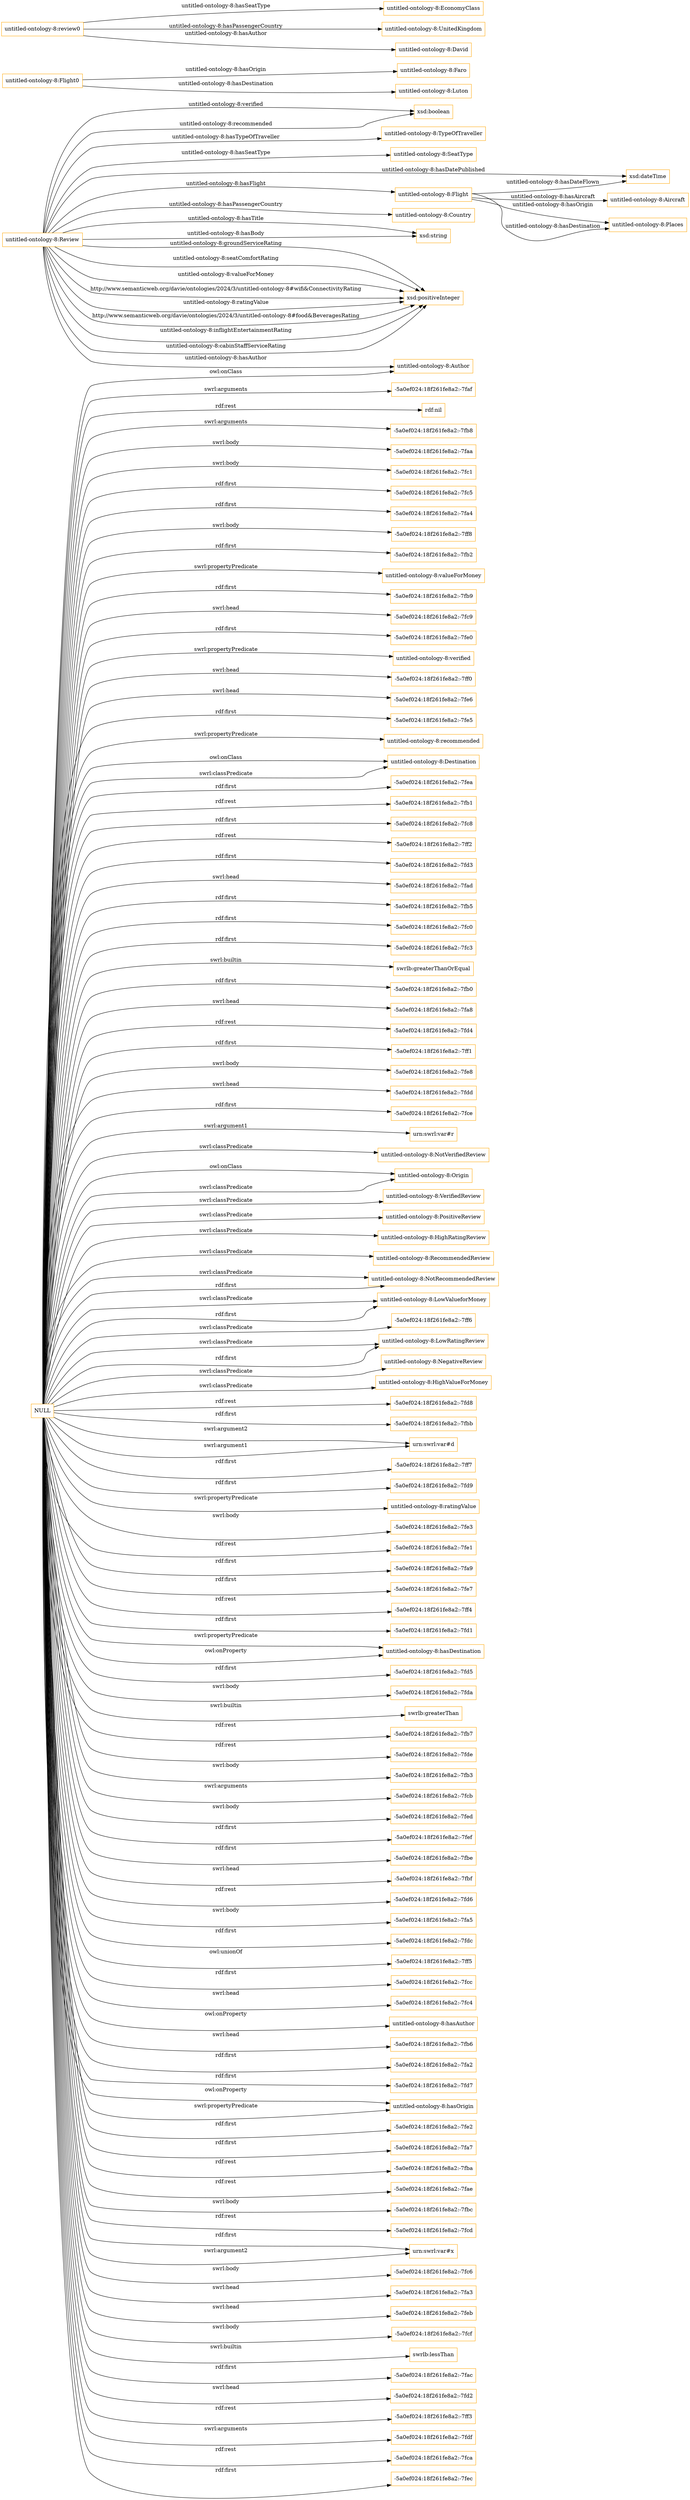 digraph ar2dtool_diagram { 
rankdir=LR;
size="1501"
node [shape = rectangle, color="orange"]; "untitled-ontology-8:Destination" "untitled-ontology-8:TypeOfTraveller" "untitled-ontology-8:Author" "untitled-ontology-8:Review" "untitled-ontology-8:SeatType" "untitled-ontology-8:Flight" "untitled-ontology-8:NotVerifiedReview" "untitled-ontology-8:Origin" "untitled-ontology-8:VerifiedReview" "untitled-ontology-8:PositiveReview" "untitled-ontology-8:HighRatingReview" "untitled-ontology-8:RecommendedReview" "untitled-ontology-8:Aircraft" "untitled-ontology-8:NotRecommendedReview" "untitled-ontology-8:LowValueforMoney" "-5a0ef024:18f261fe8a2:-7ff6" "untitled-ontology-8:Country" "untitled-ontology-8:Places" "untitled-ontology-8:LowRatingReview" "untitled-ontology-8:NegativeReview" "untitled-ontology-8:HighValueForMoney" ; /*classes style*/
	"NULL" -> "-5a0ef024:18f261fe8a2:-7fd8" [ label = "rdf:rest" ];
	"NULL" -> "-5a0ef024:18f261fe8a2:-7fbb" [ label = "rdf:first" ];
	"NULL" -> "urn:swrl:var#d" [ label = "swrl:argument2" ];
	"NULL" -> "-5a0ef024:18f261fe8a2:-7ff7" [ label = "rdf:first" ];
	"NULL" -> "untitled-ontology-8:NotRecommendedReview" [ label = "swrl:classPredicate" ];
	"NULL" -> "untitled-ontology-8:VerifiedReview" [ label = "swrl:classPredicate" ];
	"NULL" -> "untitled-ontology-8:Origin" [ label = "owl:onClass" ];
	"NULL" -> "-5a0ef024:18f261fe8a2:-7fd9" [ label = "rdf:first" ];
	"NULL" -> "untitled-ontology-8:ratingValue" [ label = "swrl:propertyPredicate" ];
	"NULL" -> "-5a0ef024:18f261fe8a2:-7fe3" [ label = "swrl:body" ];
	"NULL" -> "-5a0ef024:18f261fe8a2:-7fe1" [ label = "rdf:rest" ];
	"NULL" -> "-5a0ef024:18f261fe8a2:-7fa9" [ label = "rdf:first" ];
	"NULL" -> "-5a0ef024:18f261fe8a2:-7fe7" [ label = "rdf:first" ];
	"NULL" -> "-5a0ef024:18f261fe8a2:-7ff4" [ label = "rdf:rest" ];
	"NULL" -> "untitled-ontology-8:HighValueForMoney" [ label = "swrl:classPredicate" ];
	"NULL" -> "-5a0ef024:18f261fe8a2:-7fd1" [ label = "rdf:first" ];
	"NULL" -> "untitled-ontology-8:hasDestination" [ label = "swrl:propertyPredicate" ];
	"NULL" -> "-5a0ef024:18f261fe8a2:-7fd5" [ label = "rdf:first" ];
	"NULL" -> "-5a0ef024:18f261fe8a2:-7fda" [ label = "swrl:body" ];
	"NULL" -> "swrlb:greaterThan" [ label = "swrl:builtin" ];
	"NULL" -> "-5a0ef024:18f261fe8a2:-7fb7" [ label = "rdf:rest" ];
	"NULL" -> "untitled-ontology-8:PositiveReview" [ label = "swrl:classPredicate" ];
	"NULL" -> "-5a0ef024:18f261fe8a2:-7fde" [ label = "rdf:rest" ];
	"NULL" -> "-5a0ef024:18f261fe8a2:-7fb3" [ label = "swrl:body" ];
	"NULL" -> "-5a0ef024:18f261fe8a2:-7fcb" [ label = "swrl:arguments" ];
	"NULL" -> "-5a0ef024:18f261fe8a2:-7fed" [ label = "swrl:body" ];
	"NULL" -> "-5a0ef024:18f261fe8a2:-7fef" [ label = "rdf:first" ];
	"NULL" -> "-5a0ef024:18f261fe8a2:-7fbe" [ label = "rdf:first" ];
	"NULL" -> "-5a0ef024:18f261fe8a2:-7fbf" [ label = "swrl:head" ];
	"NULL" -> "-5a0ef024:18f261fe8a2:-7fd6" [ label = "rdf:rest" ];
	"NULL" -> "-5a0ef024:18f261fe8a2:-7fa5" [ label = "swrl:body" ];
	"NULL" -> "-5a0ef024:18f261fe8a2:-7fdc" [ label = "rdf:first" ];
	"NULL" -> "-5a0ef024:18f261fe8a2:-7ff5" [ label = "owl:unionOf" ];
	"NULL" -> "-5a0ef024:18f261fe8a2:-7fcc" [ label = "rdf:first" ];
	"NULL" -> "-5a0ef024:18f261fe8a2:-7fc4" [ label = "swrl:head" ];
	"NULL" -> "untitled-ontology-8:NotVerifiedReview" [ label = "swrl:classPredicate" ];
	"NULL" -> "untitled-ontology-8:hasAuthor" [ label = "owl:onProperty" ];
	"NULL" -> "-5a0ef024:18f261fe8a2:-7fb6" [ label = "swrl:head" ];
	"NULL" -> "untitled-ontology-8:RecommendedReview" [ label = "swrl:classPredicate" ];
	"NULL" -> "urn:swrl:var#d" [ label = "swrl:argument1" ];
	"NULL" -> "-5a0ef024:18f261fe8a2:-7fa2" [ label = "rdf:first" ];
	"NULL" -> "-5a0ef024:18f261fe8a2:-7fd7" [ label = "rdf:first" ];
	"NULL" -> "untitled-ontology-8:hasOrigin" [ label = "owl:onProperty" ];
	"NULL" -> "-5a0ef024:18f261fe8a2:-7fe2" [ label = "rdf:first" ];
	"NULL" -> "-5a0ef024:18f261fe8a2:-7fa7" [ label = "rdf:first" ];
	"NULL" -> "-5a0ef024:18f261fe8a2:-7fba" [ label = "rdf:rest" ];
	"NULL" -> "-5a0ef024:18f261fe8a2:-7ff6" [ label = "swrl:classPredicate" ];
	"NULL" -> "-5a0ef024:18f261fe8a2:-7fae" [ label = "rdf:rest" ];
	"NULL" -> "-5a0ef024:18f261fe8a2:-7fbc" [ label = "swrl:body" ];
	"NULL" -> "-5a0ef024:18f261fe8a2:-7fcd" [ label = "rdf:rest" ];
	"NULL" -> "urn:swrl:var#x" [ label = "rdf:first" ];
	"NULL" -> "untitled-ontology-8:LowValueforMoney" [ label = "swrl:classPredicate" ];
	"NULL" -> "-5a0ef024:18f261fe8a2:-7fc6" [ label = "swrl:body" ];
	"NULL" -> "-5a0ef024:18f261fe8a2:-7fa3" [ label = "swrl:head" ];
	"NULL" -> "-5a0ef024:18f261fe8a2:-7feb" [ label = "swrl:head" ];
	"NULL" -> "-5a0ef024:18f261fe8a2:-7fcf" [ label = "swrl:body" ];
	"NULL" -> "swrlb:lessThan" [ label = "swrl:builtin" ];
	"NULL" -> "urn:swrl:var#x" [ label = "swrl:argument2" ];
	"NULL" -> "-5a0ef024:18f261fe8a2:-7fac" [ label = "rdf:first" ];
	"NULL" -> "-5a0ef024:18f261fe8a2:-7fd2" [ label = "swrl:head" ];
	"NULL" -> "-5a0ef024:18f261fe8a2:-7ff3" [ label = "rdf:rest" ];
	"NULL" -> "-5a0ef024:18f261fe8a2:-7fdf" [ label = "swrl:arguments" ];
	"NULL" -> "-5a0ef024:18f261fe8a2:-7fca" [ label = "rdf:rest" ];
	"NULL" -> "-5a0ef024:18f261fe8a2:-7fec" [ label = "rdf:first" ];
	"NULL" -> "-5a0ef024:18f261fe8a2:-7faf" [ label = "swrl:arguments" ];
	"NULL" -> "rdf:nil" [ label = "rdf:rest" ];
	"NULL" -> "untitled-ontology-8:hasOrigin" [ label = "swrl:propertyPredicate" ];
	"NULL" -> "untitled-ontology-8:NegativeReview" [ label = "swrl:classPredicate" ];
	"NULL" -> "-5a0ef024:18f261fe8a2:-7fb8" [ label = "swrl:arguments" ];
	"NULL" -> "untitled-ontology-8:LowValueforMoney" [ label = "rdf:first" ];
	"NULL" -> "-5a0ef024:18f261fe8a2:-7faa" [ label = "swrl:body" ];
	"NULL" -> "-5a0ef024:18f261fe8a2:-7fc1" [ label = "swrl:body" ];
	"NULL" -> "-5a0ef024:18f261fe8a2:-7fc5" [ label = "rdf:first" ];
	"NULL" -> "-5a0ef024:18f261fe8a2:-7fa4" [ label = "rdf:first" ];
	"NULL" -> "untitled-ontology-8:Author" [ label = "owl:onClass" ];
	"NULL" -> "-5a0ef024:18f261fe8a2:-7ff8" [ label = "swrl:body" ];
	"NULL" -> "-5a0ef024:18f261fe8a2:-7fb2" [ label = "rdf:first" ];
	"NULL" -> "untitled-ontology-8:valueForMoney" [ label = "swrl:propertyPredicate" ];
	"NULL" -> "untitled-ontology-8:Destination" [ label = "owl:onClass" ];
	"NULL" -> "-5a0ef024:18f261fe8a2:-7fb9" [ label = "rdf:first" ];
	"NULL" -> "untitled-ontology-8:NotRecommendedReview" [ label = "rdf:first" ];
	"NULL" -> "-5a0ef024:18f261fe8a2:-7fc9" [ label = "swrl:head" ];
	"NULL" -> "-5a0ef024:18f261fe8a2:-7fe0" [ label = "rdf:first" ];
	"NULL" -> "untitled-ontology-8:Destination" [ label = "swrl:classPredicate" ];
	"NULL" -> "untitled-ontology-8:verified" [ label = "swrl:propertyPredicate" ];
	"NULL" -> "untitled-ontology-8:hasDestination" [ label = "owl:onProperty" ];
	"NULL" -> "-5a0ef024:18f261fe8a2:-7ff0" [ label = "swrl:head" ];
	"NULL" -> "untitled-ontology-8:Origin" [ label = "swrl:classPredicate" ];
	"NULL" -> "-5a0ef024:18f261fe8a2:-7fe6" [ label = "swrl:head" ];
	"NULL" -> "-5a0ef024:18f261fe8a2:-7fe5" [ label = "rdf:first" ];
	"NULL" -> "untitled-ontology-8:recommended" [ label = "swrl:propertyPredicate" ];
	"NULL" -> "-5a0ef024:18f261fe8a2:-7fea" [ label = "rdf:first" ];
	"NULL" -> "-5a0ef024:18f261fe8a2:-7fb1" [ label = "rdf:rest" ];
	"NULL" -> "-5a0ef024:18f261fe8a2:-7fc8" [ label = "rdf:first" ];
	"NULL" -> "-5a0ef024:18f261fe8a2:-7ff2" [ label = "rdf:rest" ];
	"NULL" -> "-5a0ef024:18f261fe8a2:-7fd3" [ label = "rdf:first" ];
	"NULL" -> "-5a0ef024:18f261fe8a2:-7fad" [ label = "swrl:head" ];
	"NULL" -> "untitled-ontology-8:LowRatingReview" [ label = "swrl:classPredicate" ];
	"NULL" -> "-5a0ef024:18f261fe8a2:-7fb5" [ label = "rdf:first" ];
	"NULL" -> "untitled-ontology-8:HighRatingReview" [ label = "swrl:classPredicate" ];
	"NULL" -> "-5a0ef024:18f261fe8a2:-7fc0" [ label = "rdf:first" ];
	"NULL" -> "-5a0ef024:18f261fe8a2:-7fc3" [ label = "rdf:first" ];
	"NULL" -> "swrlb:greaterThanOrEqual" [ label = "swrl:builtin" ];
	"NULL" -> "untitled-ontology-8:LowRatingReview" [ label = "rdf:first" ];
	"NULL" -> "-5a0ef024:18f261fe8a2:-7fb0" [ label = "rdf:first" ];
	"NULL" -> "-5a0ef024:18f261fe8a2:-7fa8" [ label = "swrl:head" ];
	"NULL" -> "-5a0ef024:18f261fe8a2:-7fd4" [ label = "rdf:rest" ];
	"NULL" -> "-5a0ef024:18f261fe8a2:-7ff1" [ label = "rdf:first" ];
	"NULL" -> "-5a0ef024:18f261fe8a2:-7fe8" [ label = "swrl:body" ];
	"NULL" -> "-5a0ef024:18f261fe8a2:-7fdd" [ label = "swrl:head" ];
	"NULL" -> "-5a0ef024:18f261fe8a2:-7fce" [ label = "rdf:first" ];
	"NULL" -> "urn:swrl:var#r" [ label = "swrl:argument1" ];
	"untitled-ontology-8:Flight0" -> "untitled-ontology-8:Faro" [ label = "untitled-ontology-8:hasOrigin" ];
	"untitled-ontology-8:Flight0" -> "untitled-ontology-8:Luton" [ label = "untitled-ontology-8:hasDestination" ];
	"untitled-ontology-8:review0" -> "untitled-ontology-8:EconomyClass" [ label = "untitled-ontology-8:hasSeatType" ];
	"untitled-ontology-8:review0" -> "untitled-ontology-8:UnitedKingdom" [ label = "untitled-ontology-8:hasPassengerCountry" ];
	"untitled-ontology-8:review0" -> "untitled-ontology-8:David" [ label = "untitled-ontology-8:hasAuthor" ];
	"untitled-ontology-8:Review" -> "xsd:string" [ label = "untitled-ontology-8:hasTitle" ];
	"untitled-ontology-8:Review" -> "untitled-ontology-8:SeatType" [ label = "untitled-ontology-8:hasSeatType" ];
	"untitled-ontology-8:Review" -> "xsd:positiveInteger" [ label = "untitled-ontology-8:seatComfortRating" ];
	"untitled-ontology-8:Review" -> "untitled-ontology-8:Author" [ label = "untitled-ontology-8:hasAuthor" ];
	"untitled-ontology-8:Review" -> "xsd:string" [ label = "untitled-ontology-8:hasBody" ];
	"untitled-ontology-8:Review" -> "untitled-ontology-8:Country" [ label = "untitled-ontology-8:hasPassengerCountry" ];
	"untitled-ontology-8:Review" -> "xsd:positiveInteger" [ label = "untitled-ontology-8:valueForMoney" ];
	"untitled-ontology-8:Flight" -> "untitled-ontology-8:Aircraft" [ label = "untitled-ontology-8:hasAircraft" ];
	"untitled-ontology-8:Review" -> "xsd:boolean" [ label = "untitled-ontology-8:verified" ];
	"untitled-ontology-8:Flight" -> "untitled-ontology-8:Places" [ label = "untitled-ontology-8:hasOrigin" ];
	"untitled-ontology-8:Flight" -> "untitled-ontology-8:Places" [ label = "untitled-ontology-8:hasDestination" ];
	"untitled-ontology-8:Review" -> "untitled-ontology-8:TypeOfTraveller" [ label = "untitled-ontology-8:hasTypeOfTraveller" ];
	"untitled-ontology-8:Review" -> "xsd:positiveInteger" [ label = "http://www.semanticweb.org/davie/ontologies/2024/3/untitled-ontology-8#wifi&ConnectivityRating" ];
	"untitled-ontology-8:Review" -> "xsd:boolean" [ label = "untitled-ontology-8:recommended" ];
	"untitled-ontology-8:Review" -> "xsd:dateTime" [ label = "untitled-ontology-8:hasDatePublished" ];
	"untitled-ontology-8:Review" -> "xsd:positiveInteger" [ label = "untitled-ontology-8:ratingValue" ];
	"untitled-ontology-8:Review" -> "untitled-ontology-8:Flight" [ label = "untitled-ontology-8:hasFlight" ];
	"untitled-ontology-8:Flight" -> "xsd:dateTime" [ label = "untitled-ontology-8:hasDateFlown" ];
	"untitled-ontology-8:Review" -> "xsd:positiveInteger" [ label = "http://www.semanticweb.org/davie/ontologies/2024/3/untitled-ontology-8#food&BeveragesRating" ];
	"untitled-ontology-8:Review" -> "xsd:positiveInteger" [ label = "untitled-ontology-8:inflightEntertainmentRating" ];
	"untitled-ontology-8:Review" -> "xsd:positiveInteger" [ label = "untitled-ontology-8:cabinStaffServiceRating" ];
	"untitled-ontology-8:Review" -> "xsd:positiveInteger" [ label = "untitled-ontology-8:groundServiceRating" ];

}
